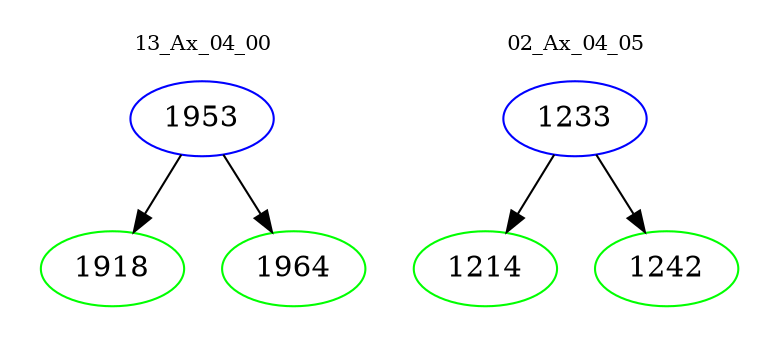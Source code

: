 digraph{
subgraph cluster_0 {
color = white
label = "13_Ax_04_00";
fontsize=10;
T0_1953 [label="1953", color="blue"]
T0_1953 -> T0_1918 [color="black"]
T0_1918 [label="1918", color="green"]
T0_1953 -> T0_1964 [color="black"]
T0_1964 [label="1964", color="green"]
}
subgraph cluster_1 {
color = white
label = "02_Ax_04_05";
fontsize=10;
T1_1233 [label="1233", color="blue"]
T1_1233 -> T1_1214 [color="black"]
T1_1214 [label="1214", color="green"]
T1_1233 -> T1_1242 [color="black"]
T1_1242 [label="1242", color="green"]
}
}
